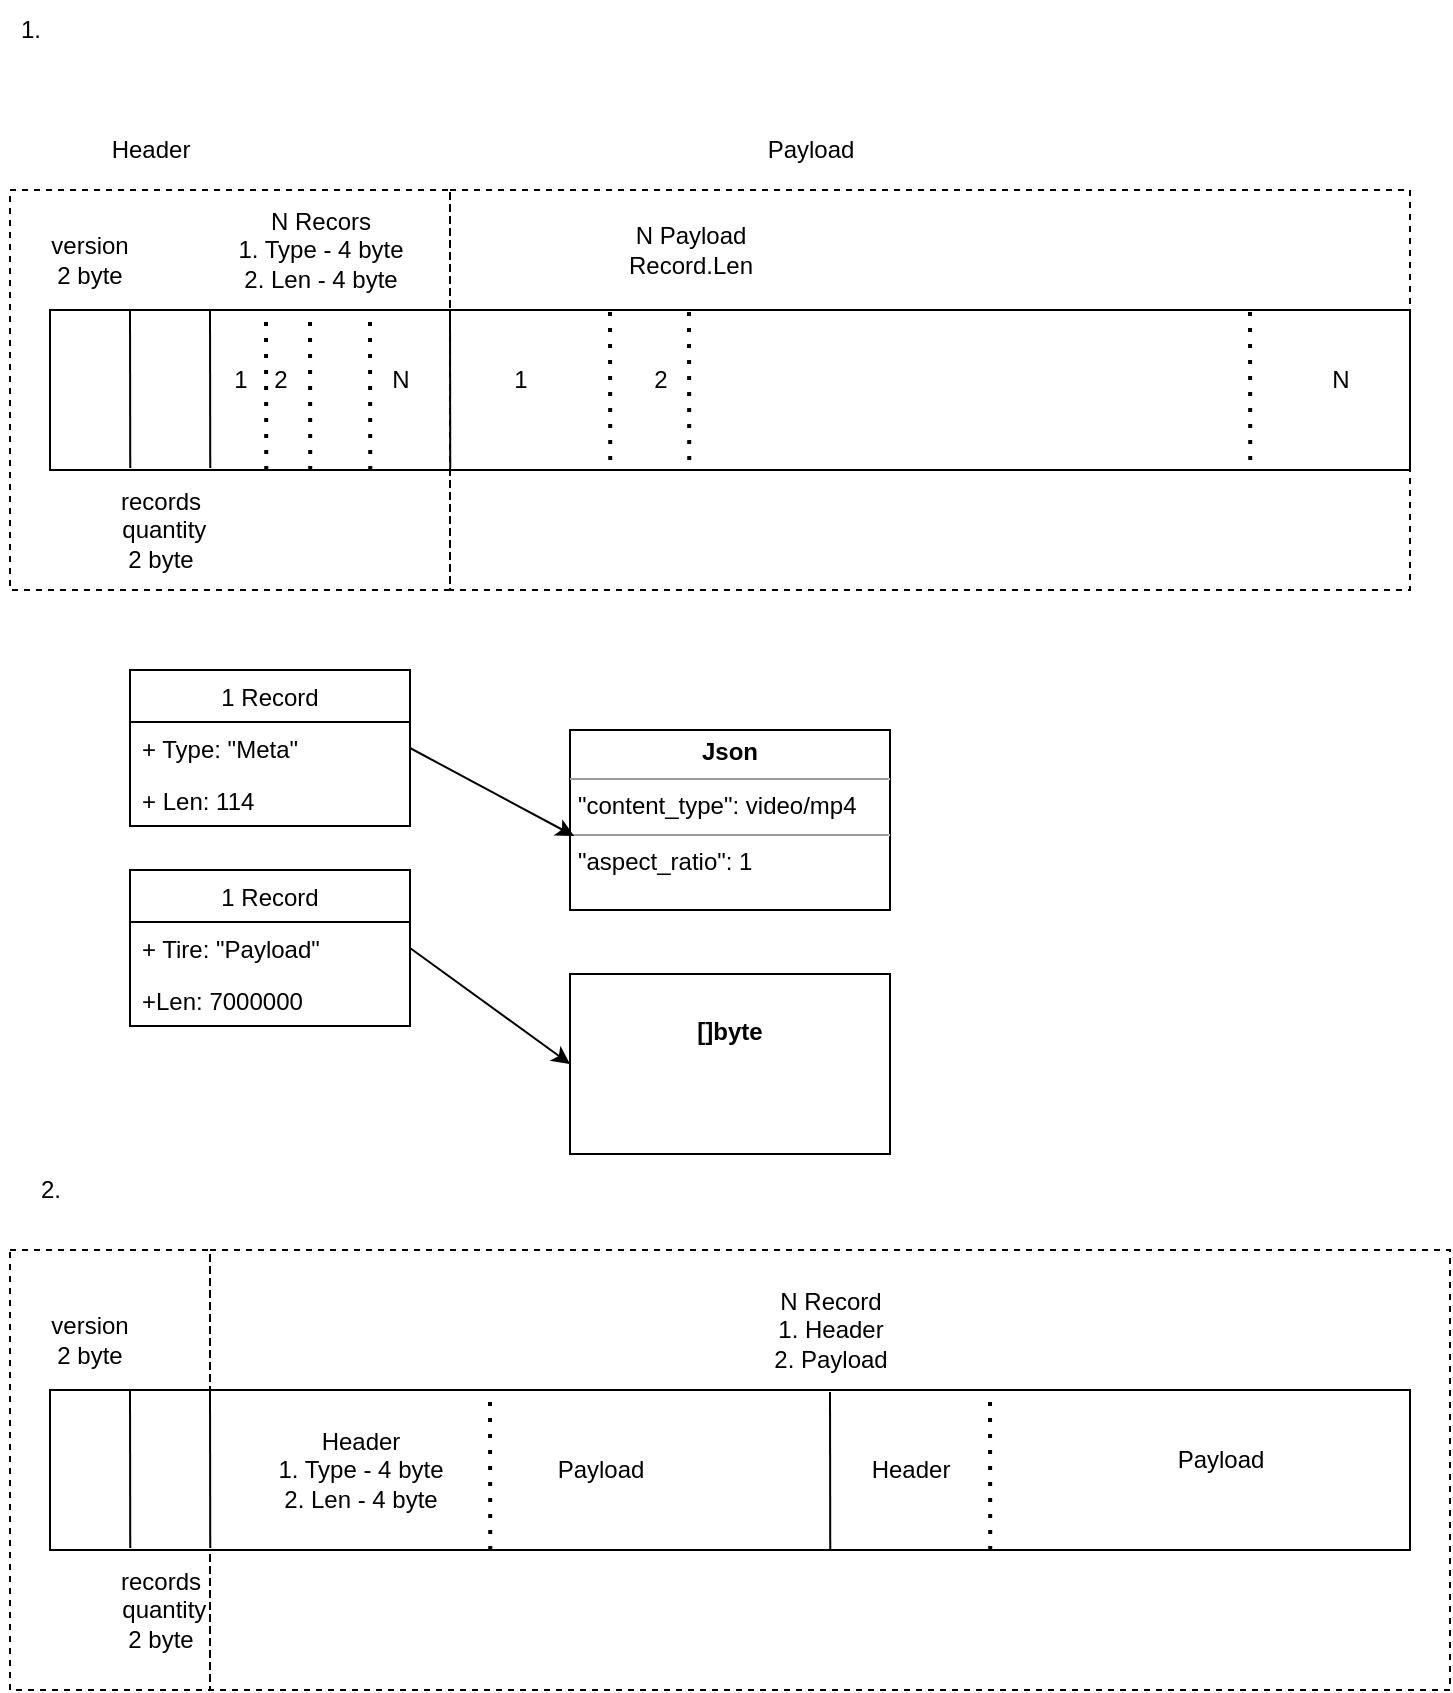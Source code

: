 <mxfile version="20.1.1" type="github">
  <diagram id="_qY6aH81968T1rHTuvFc" name="Page-1">
    <mxGraphModel dx="1298" dy="865" grid="1" gridSize="10" guides="1" tooltips="1" connect="1" arrows="1" fold="1" page="1" pageScale="1" pageWidth="827" pageHeight="1169" math="0" shadow="0">
      <root>
        <mxCell id="0" />
        <mxCell id="1" parent="0" />
        <mxCell id="ke3IQF4Mm_EFFkzlHo-Y-99" value="" style="rounded=0;whiteSpace=wrap;html=1;fillColor=none;dashed=1;" parent="1" vertex="1">
          <mxGeometry x="20" y="830" width="100" height="220" as="geometry" />
        </mxCell>
        <mxCell id="ke3IQF4Mm_EFFkzlHo-Y-94" value="" style="rounded=0;whiteSpace=wrap;html=1;fillColor=none;dashed=1;" parent="1" vertex="1">
          <mxGeometry x="120" y="830" width="620" height="220" as="geometry" />
        </mxCell>
        <mxCell id="ke3IQF4Mm_EFFkzlHo-Y-44" value="" style="rounded=0;whiteSpace=wrap;html=1;fillColor=none;dashed=1;" parent="1" vertex="1">
          <mxGeometry x="20" y="300" width="220" height="200" as="geometry" />
        </mxCell>
        <mxCell id="ke3IQF4Mm_EFFkzlHo-Y-2" value="" style="rounded=0;whiteSpace=wrap;html=1;" parent="1" vertex="1">
          <mxGeometry x="40" y="360" width="680" height="80" as="geometry" />
        </mxCell>
        <mxCell id="ke3IQF4Mm_EFFkzlHo-Y-3" value="" style="endArrow=none;html=1;rounded=0;exitX=0.059;exitY=0.988;exitDx=0;exitDy=0;exitPerimeter=0;" parent="1" source="ke3IQF4Mm_EFFkzlHo-Y-2" edge="1">
          <mxGeometry width="50" height="50" relative="1" as="geometry">
            <mxPoint x="390" y="470" as="sourcePoint" />
            <mxPoint x="80" y="360" as="targetPoint" />
          </mxGeometry>
        </mxCell>
        <mxCell id="ke3IQF4Mm_EFFkzlHo-Y-4" value="version&lt;br&gt;2 byte" style="text;html=1;strokeColor=none;fillColor=none;align=center;verticalAlign=middle;whiteSpace=wrap;rounded=0;" parent="1" vertex="1">
          <mxGeometry x="30" y="320" width="60" height="30" as="geometry" />
        </mxCell>
        <mxCell id="ke3IQF4Mm_EFFkzlHo-Y-5" value="" style="endArrow=none;html=1;rounded=0;exitX=0.059;exitY=0.988;exitDx=0;exitDy=0;exitPerimeter=0;" parent="1" edge="1">
          <mxGeometry width="50" height="50" relative="1" as="geometry">
            <mxPoint x="120.12" y="439.04" as="sourcePoint" />
            <mxPoint x="120" y="360" as="targetPoint" />
          </mxGeometry>
        </mxCell>
        <mxCell id="ke3IQF4Mm_EFFkzlHo-Y-6" value="records&lt;br&gt;&amp;nbsp;quantity&lt;br&gt;2 byte" style="text;html=1;align=center;verticalAlign=middle;resizable=0;points=[];autosize=1;strokeColor=none;fillColor=none;" parent="1" vertex="1">
          <mxGeometry x="60" y="440" width="70" height="60" as="geometry" />
        </mxCell>
        <mxCell id="ke3IQF4Mm_EFFkzlHo-Y-7" value="" style="endArrow=none;html=1;rounded=0;exitX=0.059;exitY=0.988;exitDx=0;exitDy=0;exitPerimeter=0;" parent="1" edge="1">
          <mxGeometry width="50" height="50" relative="1" as="geometry">
            <mxPoint x="240.12" y="439.04" as="sourcePoint" />
            <mxPoint x="240" y="360" as="targetPoint" />
          </mxGeometry>
        </mxCell>
        <mxCell id="ke3IQF4Mm_EFFkzlHo-Y-8" value="N Recors&lt;br&gt;1. Type - 4 byte&lt;br&gt;2. Len - 4 byte" style="text;html=1;align=center;verticalAlign=middle;resizable=0;points=[];autosize=1;strokeColor=none;fillColor=none;" parent="1" vertex="1">
          <mxGeometry x="120" y="300" width="110" height="60" as="geometry" />
        </mxCell>
        <mxCell id="ke3IQF4Mm_EFFkzlHo-Y-9" value="" style="endArrow=none;dashed=1;html=1;dashPattern=1 3;strokeWidth=2;rounded=0;exitX=0.159;exitY=1;exitDx=0;exitDy=0;exitPerimeter=0;" parent="1" source="ke3IQF4Mm_EFFkzlHo-Y-2" edge="1">
          <mxGeometry width="50" height="50" relative="1" as="geometry">
            <mxPoint x="390" y="470" as="sourcePoint" />
            <mxPoint x="148" y="360" as="targetPoint" />
          </mxGeometry>
        </mxCell>
        <mxCell id="ke3IQF4Mm_EFFkzlHo-Y-10" value="" style="endArrow=none;dashed=1;html=1;dashPattern=1 3;strokeWidth=2;rounded=0;exitX=0.159;exitY=1;exitDx=0;exitDy=0;exitPerimeter=0;" parent="1" edge="1">
          <mxGeometry width="50" height="50" relative="1" as="geometry">
            <mxPoint x="170.12" y="440" as="sourcePoint" />
            <mxPoint x="170" y="360" as="targetPoint" />
          </mxGeometry>
        </mxCell>
        <mxCell id="ke3IQF4Mm_EFFkzlHo-Y-11" value="N" style="text;html=1;align=center;verticalAlign=middle;resizable=0;points=[];autosize=1;strokeColor=none;fillColor=none;" parent="1" vertex="1">
          <mxGeometry x="200" y="380" width="30" height="30" as="geometry" />
        </mxCell>
        <mxCell id="ke3IQF4Mm_EFFkzlHo-Y-12" value="" style="endArrow=none;dashed=1;html=1;dashPattern=1 3;strokeWidth=2;rounded=0;exitX=0.159;exitY=1;exitDx=0;exitDy=0;exitPerimeter=0;" parent="1" edge="1">
          <mxGeometry width="50" height="50" relative="1" as="geometry">
            <mxPoint x="200.12" y="440" as="sourcePoint" />
            <mxPoint x="200" y="360" as="targetPoint" />
          </mxGeometry>
        </mxCell>
        <mxCell id="ke3IQF4Mm_EFFkzlHo-Y-13" value="N Payload&lt;br&gt;Record.Len" style="text;html=1;align=center;verticalAlign=middle;resizable=0;points=[];autosize=1;strokeColor=none;fillColor=none;" parent="1" vertex="1">
          <mxGeometry x="315" y="310" width="90" height="40" as="geometry" />
        </mxCell>
        <mxCell id="ke3IQF4Mm_EFFkzlHo-Y-14" value="" style="endArrow=none;dashed=1;html=1;dashPattern=1 3;strokeWidth=2;rounded=0;exitX=0.159;exitY=1;exitDx=0;exitDy=0;exitPerimeter=0;" parent="1" edge="1">
          <mxGeometry width="50" height="50" relative="1" as="geometry">
            <mxPoint x="320.12" y="435" as="sourcePoint" />
            <mxPoint x="320" y="355" as="targetPoint" />
          </mxGeometry>
        </mxCell>
        <mxCell id="ke3IQF4Mm_EFFkzlHo-Y-15" value="" style="endArrow=none;dashed=1;html=1;dashPattern=1 3;strokeWidth=2;rounded=0;exitX=0.159;exitY=1;exitDx=0;exitDy=0;exitPerimeter=0;" parent="1" edge="1">
          <mxGeometry width="50" height="50" relative="1" as="geometry">
            <mxPoint x="359.62" y="435" as="sourcePoint" />
            <mxPoint x="359.5" y="355" as="targetPoint" />
          </mxGeometry>
        </mxCell>
        <mxCell id="ke3IQF4Mm_EFFkzlHo-Y-16" value="1" style="text;html=1;align=center;verticalAlign=middle;resizable=0;points=[];autosize=1;strokeColor=none;fillColor=none;" parent="1" vertex="1">
          <mxGeometry x="260" y="380" width="30" height="30" as="geometry" />
        </mxCell>
        <mxCell id="ke3IQF4Mm_EFFkzlHo-Y-17" value="2" style="text;html=1;align=center;verticalAlign=middle;resizable=0;points=[];autosize=1;strokeColor=none;fillColor=none;" parent="1" vertex="1">
          <mxGeometry x="330" y="380" width="30" height="30" as="geometry" />
        </mxCell>
        <mxCell id="ke3IQF4Mm_EFFkzlHo-Y-18" value="" style="endArrow=none;dashed=1;html=1;dashPattern=1 3;strokeWidth=2;rounded=0;exitX=0.159;exitY=1;exitDx=0;exitDy=0;exitPerimeter=0;" parent="1" edge="1">
          <mxGeometry width="50" height="50" relative="1" as="geometry">
            <mxPoint x="640.12" y="435" as="sourcePoint" />
            <mxPoint x="640" y="355" as="targetPoint" />
          </mxGeometry>
        </mxCell>
        <mxCell id="ke3IQF4Mm_EFFkzlHo-Y-19" value="N" style="text;html=1;align=center;verticalAlign=middle;resizable=0;points=[];autosize=1;strokeColor=none;fillColor=none;" parent="1" vertex="1">
          <mxGeometry x="670" y="380" width="30" height="30" as="geometry" />
        </mxCell>
        <mxCell id="ke3IQF4Mm_EFFkzlHo-Y-20" value="1" style="text;html=1;align=center;verticalAlign=middle;resizable=0;points=[];autosize=1;strokeColor=none;fillColor=none;" parent="1" vertex="1">
          <mxGeometry x="120" y="380" width="30" height="30" as="geometry" />
        </mxCell>
        <mxCell id="ke3IQF4Mm_EFFkzlHo-Y-21" value="2" style="text;html=1;align=center;verticalAlign=middle;resizable=0;points=[];autosize=1;strokeColor=none;fillColor=none;" parent="1" vertex="1">
          <mxGeometry x="140" y="380" width="30" height="30" as="geometry" />
        </mxCell>
        <mxCell id="ke3IQF4Mm_EFFkzlHo-Y-29" value="1 Record" style="swimlane;fontStyle=0;childLayout=stackLayout;horizontal=1;startSize=26;fillColor=none;horizontalStack=0;resizeParent=1;resizeParentMax=0;resizeLast=0;collapsible=1;marginBottom=0;" parent="1" vertex="1">
          <mxGeometry x="80" y="540" width="140" height="78" as="geometry" />
        </mxCell>
        <mxCell id="ke3IQF4Mm_EFFkzlHo-Y-30" value="+ Type: &quot;Meta&quot;" style="text;strokeColor=none;fillColor=none;align=left;verticalAlign=top;spacingLeft=4;spacingRight=4;overflow=hidden;rotatable=0;points=[[0,0.5],[1,0.5]];portConstraint=eastwest;" parent="ke3IQF4Mm_EFFkzlHo-Y-29" vertex="1">
          <mxGeometry y="26" width="140" height="26" as="geometry" />
        </mxCell>
        <mxCell id="ke3IQF4Mm_EFFkzlHo-Y-31" value="+ Len: 114" style="text;strokeColor=none;fillColor=none;align=left;verticalAlign=top;spacingLeft=4;spacingRight=4;overflow=hidden;rotatable=0;points=[[0,0.5],[1,0.5]];portConstraint=eastwest;" parent="ke3IQF4Mm_EFFkzlHo-Y-29" vertex="1">
          <mxGeometry y="52" width="140" height="26" as="geometry" />
        </mxCell>
        <mxCell id="ke3IQF4Mm_EFFkzlHo-Y-37" value="1 Record" style="swimlane;fontStyle=0;childLayout=stackLayout;horizontal=1;startSize=26;fillColor=none;horizontalStack=0;resizeParent=1;resizeParentMax=0;resizeLast=0;collapsible=1;marginBottom=0;" parent="1" vertex="1">
          <mxGeometry x="80" y="640" width="140" height="78" as="geometry" />
        </mxCell>
        <mxCell id="ke3IQF4Mm_EFFkzlHo-Y-38" value="+ Tire: &quot;Payload&quot;" style="text;strokeColor=none;fillColor=none;align=left;verticalAlign=top;spacingLeft=4;spacingRight=4;overflow=hidden;rotatable=0;points=[[0,0.5],[1,0.5]];portConstraint=eastwest;" parent="ke3IQF4Mm_EFFkzlHo-Y-37" vertex="1">
          <mxGeometry y="26" width="140" height="26" as="geometry" />
        </mxCell>
        <mxCell id="ke3IQF4Mm_EFFkzlHo-Y-39" value="+Len: 7000000" style="text;strokeColor=none;fillColor=none;align=left;verticalAlign=top;spacingLeft=4;spacingRight=4;overflow=hidden;rotatable=0;points=[[0,0.5],[1,0.5]];portConstraint=eastwest;" parent="ke3IQF4Mm_EFFkzlHo-Y-37" vertex="1">
          <mxGeometry y="52" width="140" height="26" as="geometry" />
        </mxCell>
        <mxCell id="ke3IQF4Mm_EFFkzlHo-Y-40" value="&lt;p style=&quot;margin:0px;margin-top:4px;text-align:center;&quot;&gt;&lt;b&gt;Json&lt;/b&gt;&lt;/p&gt;&lt;hr size=&quot;1&quot;&gt;&lt;p style=&quot;margin:0px;margin-left:4px;&quot;&gt;&quot;content_type&quot;: video/mp4&lt;/p&gt;&lt;hr size=&quot;1&quot;&gt;&lt;p style=&quot;margin:0px;margin-left:4px;&quot;&gt;&quot;aspect_ratio&quot;: 1&lt;/p&gt;" style="verticalAlign=top;align=left;overflow=fill;fontSize=12;fontFamily=Helvetica;html=1;fillColor=none;" parent="1" vertex="1">
          <mxGeometry x="300" y="570" width="160" height="90" as="geometry" />
        </mxCell>
        <mxCell id="ke3IQF4Mm_EFFkzlHo-Y-41" value="&lt;p style=&quot;margin:0px;margin-top:4px;text-align:center;&quot;&gt;&lt;b&gt;&lt;br&gt;&lt;/b&gt;&lt;/p&gt;&lt;p style=&quot;margin:0px;margin-top:4px;text-align:center;&quot;&gt;&lt;b&gt;[]byte&lt;/b&gt;&lt;br&gt;&lt;/p&gt;&lt;p style=&quot;margin:0px;margin-left:4px;&quot;&gt;&lt;br&gt;&lt;/p&gt;" style="verticalAlign=top;align=left;overflow=fill;fontSize=12;fontFamily=Helvetica;html=1;fillColor=none;" parent="1" vertex="1">
          <mxGeometry x="300" y="692" width="160" height="90" as="geometry" />
        </mxCell>
        <mxCell id="ke3IQF4Mm_EFFkzlHo-Y-42" value="" style="endArrow=classic;html=1;rounded=0;exitX=1;exitY=0.5;exitDx=0;exitDy=0;entryX=0.013;entryY=0.589;entryDx=0;entryDy=0;entryPerimeter=0;" parent="1" source="ke3IQF4Mm_EFFkzlHo-Y-30" target="ke3IQF4Mm_EFFkzlHo-Y-40" edge="1">
          <mxGeometry width="50" height="50" relative="1" as="geometry">
            <mxPoint x="350" y="610" as="sourcePoint" />
            <mxPoint x="400" y="560" as="targetPoint" />
          </mxGeometry>
        </mxCell>
        <mxCell id="ke3IQF4Mm_EFFkzlHo-Y-43" value="" style="endArrow=classic;html=1;rounded=0;exitX=1;exitY=0.5;exitDx=0;exitDy=0;entryX=0;entryY=0.5;entryDx=0;entryDy=0;" parent="1" source="ke3IQF4Mm_EFFkzlHo-Y-38" target="ke3IQF4Mm_EFFkzlHo-Y-41" edge="1">
          <mxGeometry width="50" height="50" relative="1" as="geometry">
            <mxPoint x="230" y="589" as="sourcePoint" />
            <mxPoint x="302.08" y="591.01" as="targetPoint" />
          </mxGeometry>
        </mxCell>
        <mxCell id="ke3IQF4Mm_EFFkzlHo-Y-66" value="" style="rounded=0;whiteSpace=wrap;html=1;" parent="1" vertex="1">
          <mxGeometry x="40" y="900" width="680" height="80" as="geometry" />
        </mxCell>
        <mxCell id="ke3IQF4Mm_EFFkzlHo-Y-67" value="" style="endArrow=none;html=1;rounded=0;exitX=0.059;exitY=0.988;exitDx=0;exitDy=0;exitPerimeter=0;" parent="1" source="ke3IQF4Mm_EFFkzlHo-Y-66" edge="1">
          <mxGeometry width="50" height="50" relative="1" as="geometry">
            <mxPoint x="390" y="1010" as="sourcePoint" />
            <mxPoint x="80" y="900" as="targetPoint" />
          </mxGeometry>
        </mxCell>
        <mxCell id="ke3IQF4Mm_EFFkzlHo-Y-68" value="version&lt;br&gt;2 byte" style="text;html=1;strokeColor=none;fillColor=none;align=center;verticalAlign=middle;whiteSpace=wrap;rounded=0;" parent="1" vertex="1">
          <mxGeometry x="30" y="860" width="60" height="30" as="geometry" />
        </mxCell>
        <mxCell id="ke3IQF4Mm_EFFkzlHo-Y-69" value="" style="endArrow=none;html=1;rounded=0;exitX=0.059;exitY=0.988;exitDx=0;exitDy=0;exitPerimeter=0;" parent="1" edge="1">
          <mxGeometry width="50" height="50" relative="1" as="geometry">
            <mxPoint x="120.12" y="979.04" as="sourcePoint" />
            <mxPoint x="120" y="900" as="targetPoint" />
          </mxGeometry>
        </mxCell>
        <mxCell id="ke3IQF4Mm_EFFkzlHo-Y-70" value="records&lt;br&gt;&amp;nbsp;quantity&lt;br&gt;2 byte" style="text;html=1;align=center;verticalAlign=middle;resizable=0;points=[];autosize=1;strokeColor=none;fillColor=none;" parent="1" vertex="1">
          <mxGeometry x="60" y="980" width="70" height="60" as="geometry" />
        </mxCell>
        <mxCell id="ke3IQF4Mm_EFFkzlHo-Y-77" value="N Record&lt;br&gt;1. Header&lt;br&gt;2. Payload" style="text;html=1;align=center;verticalAlign=middle;resizable=0;points=[];autosize=1;strokeColor=none;fillColor=none;" parent="1" vertex="1">
          <mxGeometry x="390" y="840" width="80" height="60" as="geometry" />
        </mxCell>
        <mxCell id="ke3IQF4Mm_EFFkzlHo-Y-86" value="" style="endArrow=none;html=1;rounded=0;exitX=0.059;exitY=0.988;exitDx=0;exitDy=0;exitPerimeter=0;" parent="1" edge="1">
          <mxGeometry width="50" height="50" relative="1" as="geometry">
            <mxPoint x="430.12" y="980" as="sourcePoint" />
            <mxPoint x="430" y="900.96" as="targetPoint" />
          </mxGeometry>
        </mxCell>
        <mxCell id="ke3IQF4Mm_EFFkzlHo-Y-87" value="" style="endArrow=none;dashed=1;html=1;dashPattern=1 3;strokeWidth=2;rounded=0;exitX=0.159;exitY=1;exitDx=0;exitDy=0;exitPerimeter=0;" parent="1" edge="1">
          <mxGeometry width="50" height="50" relative="1" as="geometry">
            <mxPoint x="260.12" y="980" as="sourcePoint" />
            <mxPoint x="260" y="900" as="targetPoint" />
          </mxGeometry>
        </mxCell>
        <mxCell id="ke3IQF4Mm_EFFkzlHo-Y-88" value="" style="endArrow=none;dashed=1;html=1;dashPattern=1 3;strokeWidth=2;rounded=0;exitX=0.159;exitY=1;exitDx=0;exitDy=0;exitPerimeter=0;" parent="1" edge="1">
          <mxGeometry width="50" height="50" relative="1" as="geometry">
            <mxPoint x="510.12" y="980" as="sourcePoint" />
            <mxPoint x="510" y="900" as="targetPoint" />
          </mxGeometry>
        </mxCell>
        <mxCell id="ke3IQF4Mm_EFFkzlHo-Y-90" value="Header&lt;br&gt;1. Type - 4 byte&lt;br&gt;2. Len - 4 byte" style="text;html=1;align=center;verticalAlign=middle;resizable=0;points=[];autosize=1;strokeColor=none;fillColor=none;" parent="1" vertex="1">
          <mxGeometry x="140" y="910" width="110" height="60" as="geometry" />
        </mxCell>
        <mxCell id="ke3IQF4Mm_EFFkzlHo-Y-91" value="Payload" style="text;html=1;align=center;verticalAlign=middle;resizable=0;points=[];autosize=1;strokeColor=none;fillColor=none;" parent="1" vertex="1">
          <mxGeometry x="280" y="925" width="70" height="30" as="geometry" />
        </mxCell>
        <mxCell id="ke3IQF4Mm_EFFkzlHo-Y-92" value="Header" style="text;html=1;align=center;verticalAlign=middle;resizable=0;points=[];autosize=1;strokeColor=none;fillColor=none;" parent="1" vertex="1">
          <mxGeometry x="440" y="925" width="60" height="30" as="geometry" />
        </mxCell>
        <mxCell id="ke3IQF4Mm_EFFkzlHo-Y-93" value="Payload" style="text;html=1;align=center;verticalAlign=middle;resizable=0;points=[];autosize=1;strokeColor=none;fillColor=none;" parent="1" vertex="1">
          <mxGeometry x="590" y="920" width="70" height="30" as="geometry" />
        </mxCell>
        <mxCell id="ke3IQF4Mm_EFFkzlHo-Y-96" value="Header" style="text;html=1;align=center;verticalAlign=middle;resizable=0;points=[];autosize=1;strokeColor=none;fillColor=none;" parent="1" vertex="1">
          <mxGeometry x="60" y="265" width="60" height="30" as="geometry" />
        </mxCell>
        <mxCell id="ke3IQF4Mm_EFFkzlHo-Y-97" value="" style="rounded=0;whiteSpace=wrap;html=1;fillColor=none;dashed=1;" parent="1" vertex="1">
          <mxGeometry x="240" y="300" width="480" height="200" as="geometry" />
        </mxCell>
        <mxCell id="ke3IQF4Mm_EFFkzlHo-Y-98" value="Payload" style="text;html=1;align=center;verticalAlign=middle;resizable=0;points=[];autosize=1;strokeColor=none;fillColor=none;" parent="1" vertex="1">
          <mxGeometry x="385" y="265" width="70" height="30" as="geometry" />
        </mxCell>
        <mxCell id="ke3IQF4Mm_EFFkzlHo-Y-100" value="2." style="text;html=1;align=center;verticalAlign=middle;resizable=0;points=[];autosize=1;strokeColor=none;fillColor=none;" parent="1" vertex="1">
          <mxGeometry x="25" y="785" width="30" height="30" as="geometry" />
        </mxCell>
        <mxCell id="ke3IQF4Mm_EFFkzlHo-Y-101" value="1." style="text;html=1;align=center;verticalAlign=middle;resizable=0;points=[];autosize=1;strokeColor=none;fillColor=none;" parent="1" vertex="1">
          <mxGeometry x="15" y="205" width="30" height="30" as="geometry" />
        </mxCell>
      </root>
    </mxGraphModel>
  </diagram>
</mxfile>
